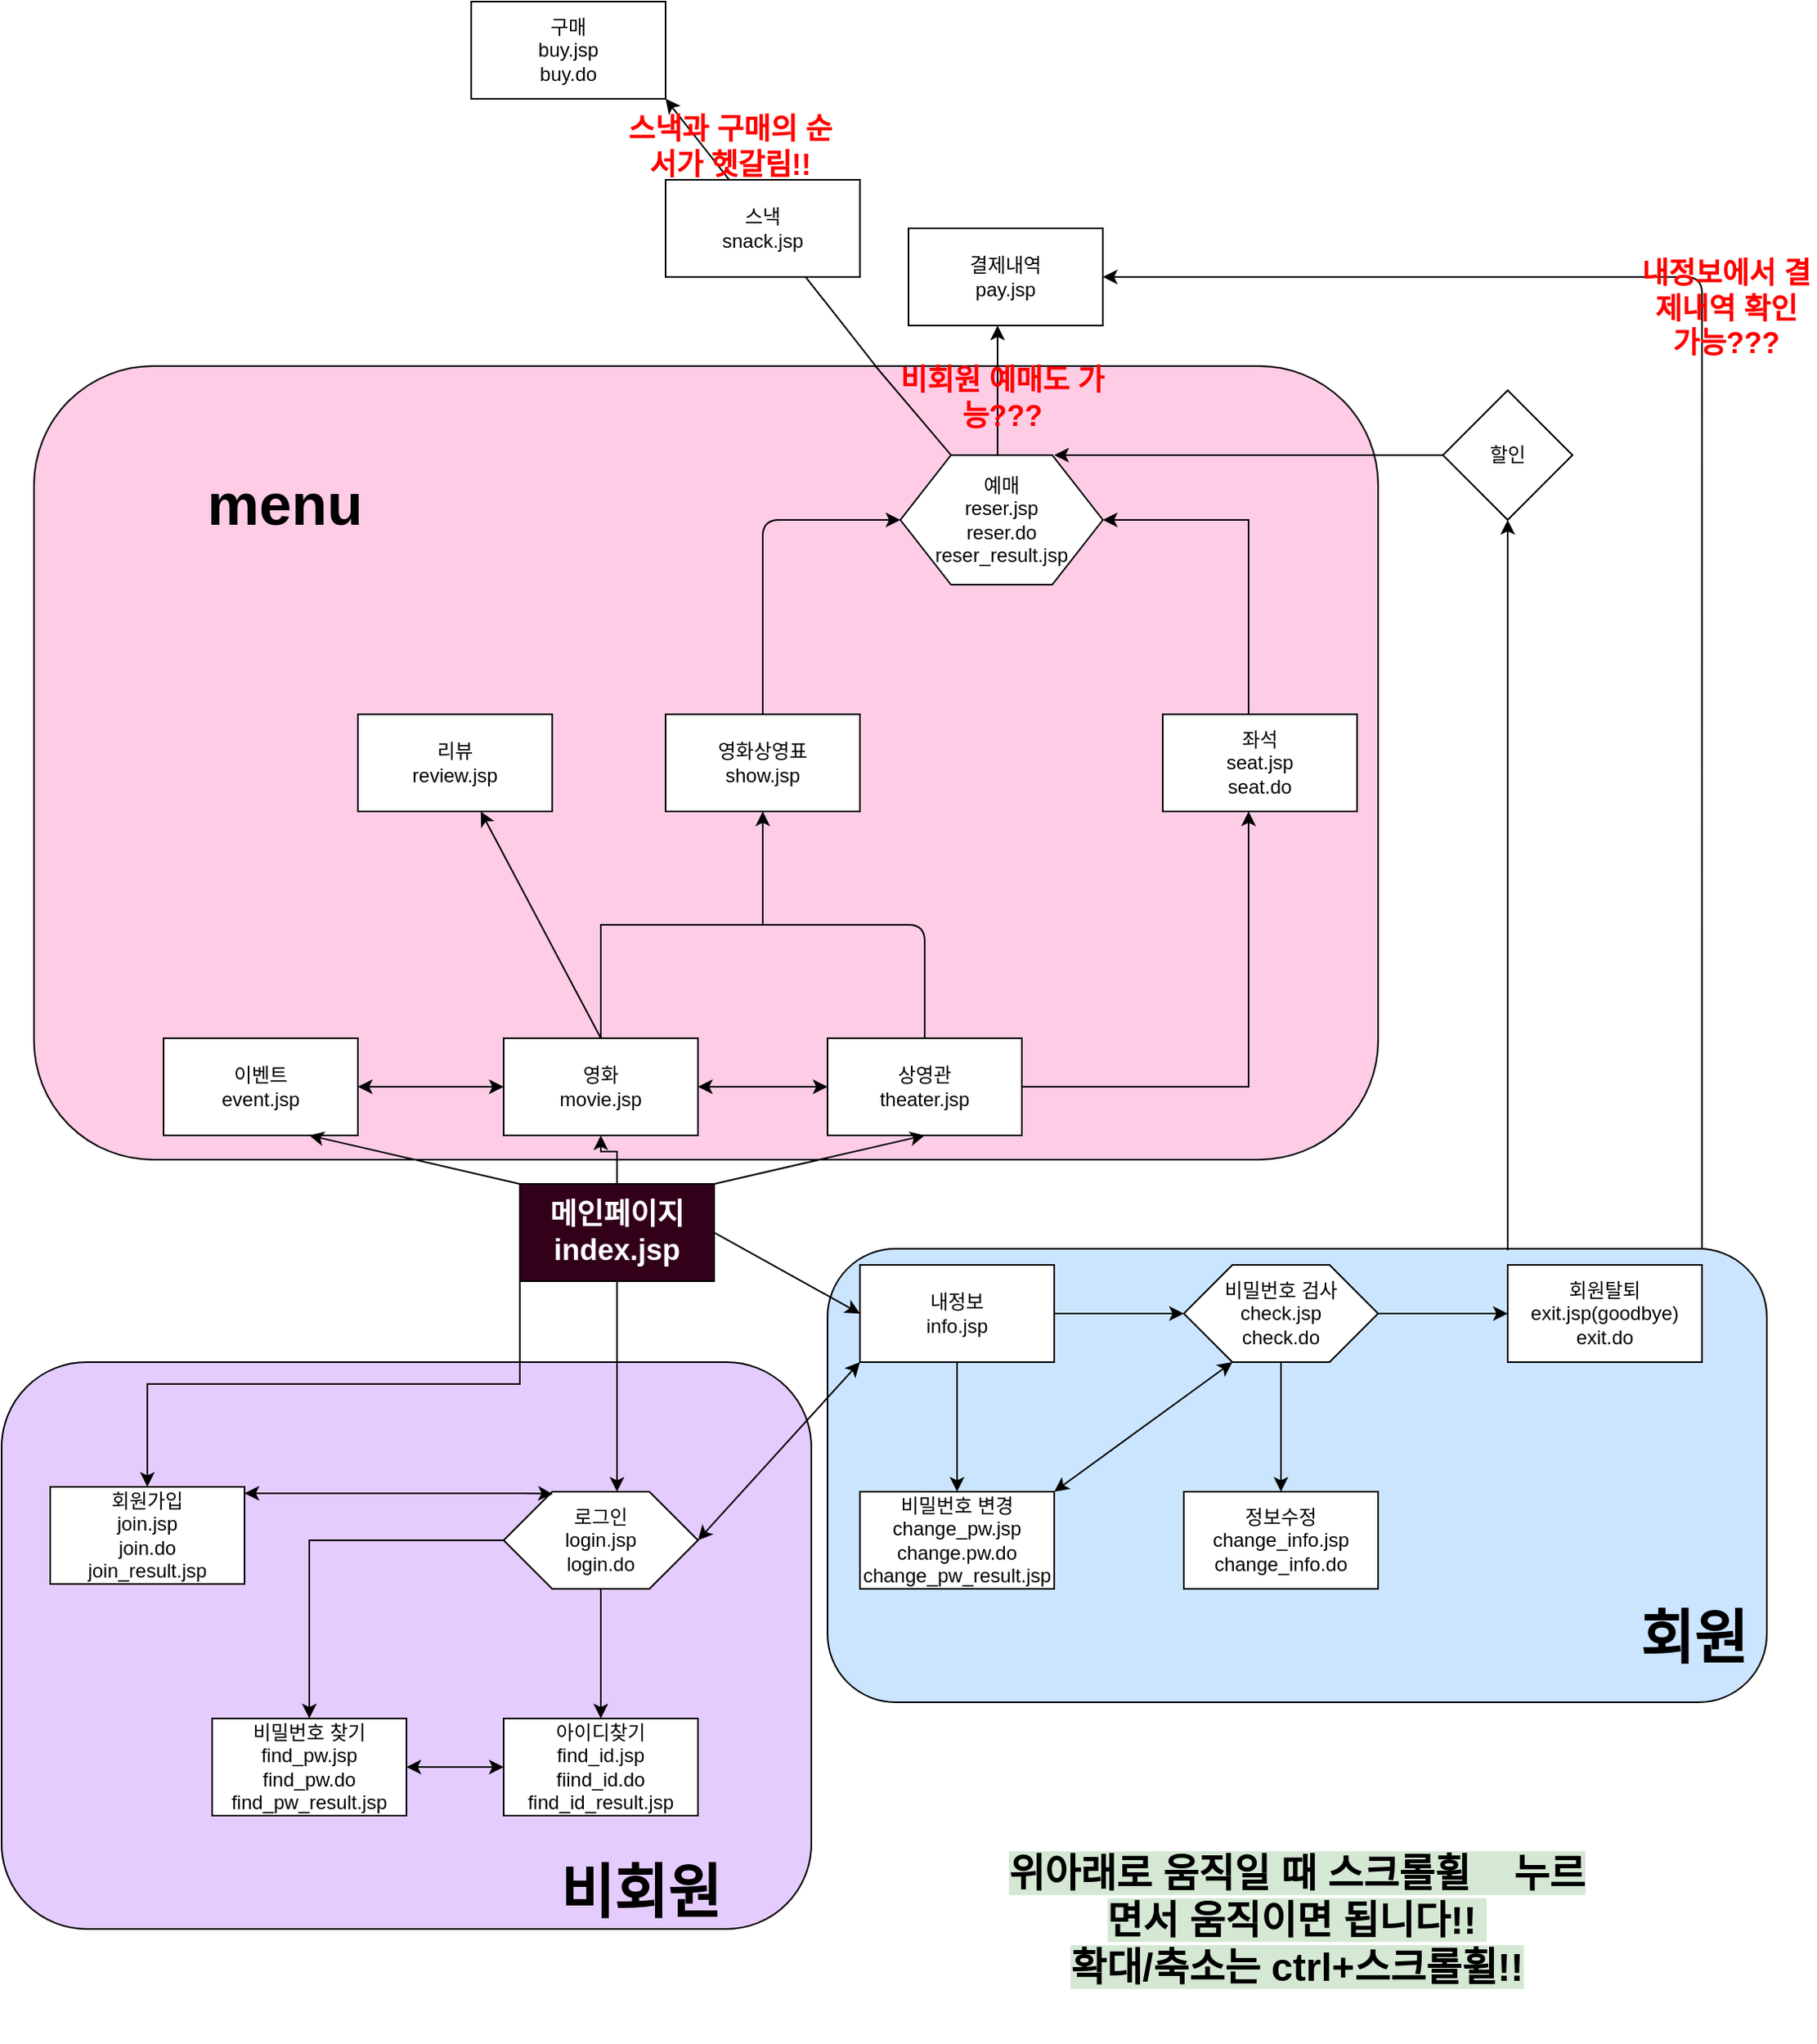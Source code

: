<mxfile version="13.3.9" type="github" pages="2"><diagram id="jaIAoIuFn9sgBUdsIrmN" name="Page-1"><mxGraphModel dx="1849" dy="3965" grid="1" gridSize="10" guides="1" tooltips="1" connect="1" arrows="1" fold="1" page="1" pageScale="1" pageWidth="827" pageHeight="1169" math="0" shadow="0"><root><mxCell id="0"/><mxCell id="1" parent="0"/><mxCell id="d2l36SgxxCWQD2PHcK56-109" value="" style="endArrow=classic;html=1;fillColor=#E6FFCC;entryX=1;entryY=1;entryDx=0;entryDy=0;exitX=0.242;exitY=0.036;exitDx=0;exitDy=0;exitPerimeter=0;" parent="1" source="d2l36SgxxCWQD2PHcK56-90" target="d2l36SgxxCWQD2PHcK56-107" edge="1"><mxGeometry width="50" height="50" relative="1" as="geometry"><mxPoint x="500" y="-2480" as="sourcePoint"/><mxPoint x="550" y="-2530" as="targetPoint"/></mxGeometry></mxCell><mxCell id="d2l36SgxxCWQD2PHcK56-63" value="" style="rounded=1;whiteSpace=wrap;html=1;fillColor=#CCE5FF;" parent="1" vertex="1"><mxGeometry x="500" y="-1960" width="580" height="280" as="geometry"/></mxCell><mxCell id="d2l36SgxxCWQD2PHcK56-61" value="" style="rounded=1;whiteSpace=wrap;html=1;fillColor=#E5CCFF;" parent="1" vertex="1"><mxGeometry x="-10" y="-1890" width="500" height="350" as="geometry"/></mxCell><mxCell id="d2l36SgxxCWQD2PHcK56-60" value="" style="rounded=1;whiteSpace=wrap;html=1;fillColor=#FFCCE6;" parent="1" vertex="1"><mxGeometry x="10" y="-2505" width="830" height="490" as="geometry"/></mxCell><mxCell id="d2l36SgxxCWQD2PHcK56-6" value="" style="edgeStyle=orthogonalEdgeStyle;rounded=0;orthogonalLoop=1;jettySize=auto;html=1;" parent="1" source="d2l36SgxxCWQD2PHcK56-2" target="d2l36SgxxCWQD2PHcK56-5" edge="1"><mxGeometry relative="1" as="geometry"><Array as="points"><mxPoint x="370" y="-1860"/><mxPoint x="370" y="-1860"/></Array></mxGeometry></mxCell><mxCell id="d2l36SgxxCWQD2PHcK56-9" value="" style="edgeStyle=orthogonalEdgeStyle;rounded=0;orthogonalLoop=1;jettySize=auto;html=1;exitX=0;exitY=1;exitDx=0;exitDy=0;" parent="1" source="d2l36SgxxCWQD2PHcK56-2" target="d2l36SgxxCWQD2PHcK56-8" edge="1"><mxGeometry relative="1" as="geometry"/></mxCell><mxCell id="d2l36SgxxCWQD2PHcK56-35" value="" style="edgeStyle=orthogonalEdgeStyle;rounded=0;orthogonalLoop=1;jettySize=auto;html=1;" parent="1" source="d2l36SgxxCWQD2PHcK56-2" target="d2l36SgxxCWQD2PHcK56-34" edge="1"><mxGeometry relative="1" as="geometry"/></mxCell><mxCell id="d2l36SgxxCWQD2PHcK56-2" value="&lt;font style=&quot;font-size: 18px&quot; color=&quot;#ffffff&quot;&gt;&lt;b&gt;메인페이지&lt;br&gt;index.jsp&lt;/b&gt;&lt;/font&gt;" style="rounded=0;whiteSpace=wrap;html=1;fillColor=#33001A;" parent="1" vertex="1"><mxGeometry x="310" y="-2000" width="120" height="60" as="geometry"/></mxCell><mxCell id="d2l36SgxxCWQD2PHcK56-53" value="" style="edgeStyle=orthogonalEdgeStyle;rounded=0;orthogonalLoop=1;jettySize=auto;html=1;" parent="1" source="d2l36SgxxCWQD2PHcK56-34" target="d2l36SgxxCWQD2PHcK56-52" edge="1"><mxGeometry relative="1" as="geometry"><Array as="points"><mxPoint x="360" y="-2160"/><mxPoint x="460" y="-2160"/></Array></mxGeometry></mxCell><mxCell id="d2l36SgxxCWQD2PHcK56-34" value="영화&lt;br&gt;movie.jsp" style="rounded=0;whiteSpace=wrap;html=1;fillColor=#FFFFFF;" parent="1" vertex="1"><mxGeometry x="300" y="-2090" width="120" height="60" as="geometry"/></mxCell><mxCell id="d2l36SgxxCWQD2PHcK56-52" value="영화상영표&lt;br&gt;show.jsp&lt;br&gt;" style="rounded=0;whiteSpace=wrap;html=1;fillColor=#FFFFFF;" parent="1" vertex="1"><mxGeometry x="400" y="-2290" width="120" height="60" as="geometry"/></mxCell><mxCell id="d2l36SgxxCWQD2PHcK56-59" value="" style="edgeStyle=orthogonalEdgeStyle;rounded=0;orthogonalLoop=1;jettySize=auto;html=1;" parent="1" source="d2l36SgxxCWQD2PHcK56-36" target="d2l36SgxxCWQD2PHcK56-58" edge="1"><mxGeometry relative="1" as="geometry"><Array as="points"><mxPoint x="760" y="-2060"/></Array></mxGeometry></mxCell><mxCell id="d2l36SgxxCWQD2PHcK56-36" value="상영관&lt;br&gt;theater.jsp" style="rounded=0;whiteSpace=wrap;html=1;fillColor=#FFFFFF;" parent="1" vertex="1"><mxGeometry x="500" y="-2090" width="120" height="60" as="geometry"/></mxCell><mxCell id="d2l36SgxxCWQD2PHcK56-81" value="" style="edgeStyle=orthogonalEdgeStyle;rounded=0;orthogonalLoop=1;jettySize=auto;html=1;fillColor=#E6FFCC;" parent="1" source="d2l36SgxxCWQD2PHcK56-58" edge="1"><mxGeometry relative="1" as="geometry"><mxPoint x="670" y="-2410" as="targetPoint"/><Array as="points"><mxPoint x="760" y="-2410"/></Array></mxGeometry></mxCell><mxCell id="d2l36SgxxCWQD2PHcK56-58" value="좌석&lt;br&gt;seat.jsp&lt;br&gt;seat.do" style="rounded=0;whiteSpace=wrap;html=1;fillColor=#FFFFFF;" parent="1" vertex="1"><mxGeometry x="707" y="-2290" width="120" height="60" as="geometry"/></mxCell><mxCell id="d2l36SgxxCWQD2PHcK56-38" value="이벤트&lt;br&gt;event.jsp" style="rounded=0;whiteSpace=wrap;html=1;fillColor=#FFFFFF;" parent="1" vertex="1"><mxGeometry x="90" y="-2090" width="120" height="60" as="geometry"/></mxCell><mxCell id="d2l36SgxxCWQD2PHcK56-8" value="회원가입&lt;br&gt;join.jsp&lt;br&gt;join.do&lt;br&gt;join_result.jsp" style="rounded=0;whiteSpace=wrap;html=1;" parent="1" vertex="1"><mxGeometry x="20" y="-1813" width="120" height="60" as="geometry"/></mxCell><mxCell id="d2l36SgxxCWQD2PHcK56-11" value="" style="edgeStyle=orthogonalEdgeStyle;rounded=0;orthogonalLoop=1;jettySize=auto;html=1;" parent="1" source="d2l36SgxxCWQD2PHcK56-5" target="d2l36SgxxCWQD2PHcK56-10" edge="1"><mxGeometry relative="1" as="geometry"/></mxCell><mxCell id="d2l36SgxxCWQD2PHcK56-15" value="" style="edgeStyle=orthogonalEdgeStyle;rounded=0;orthogonalLoop=1;jettySize=auto;html=1;fillColor=#E6FFCC;" parent="1" source="d2l36SgxxCWQD2PHcK56-5" target="d2l36SgxxCWQD2PHcK56-14" edge="1"><mxGeometry relative="1" as="geometry"/></mxCell><mxCell id="d2l36SgxxCWQD2PHcK56-5" value="로그인&lt;br&gt;login.jsp&lt;br&gt;login.do" style="shape=hexagon;perimeter=hexagonPerimeter2;whiteSpace=wrap;html=1;fillColor=#FFFFFF;" parent="1" vertex="1"><mxGeometry x="300" y="-1810" width="120" height="60" as="geometry"/></mxCell><mxCell id="d2l36SgxxCWQD2PHcK56-24" value="" style="edgeStyle=orthogonalEdgeStyle;rounded=0;orthogonalLoop=1;jettySize=auto;html=1;" parent="1" source="d2l36SgxxCWQD2PHcK56-18" target="d2l36SgxxCWQD2PHcK56-23" edge="1"><mxGeometry relative="1" as="geometry"/></mxCell><mxCell id="d2l36SgxxCWQD2PHcK56-28" value="" style="edgeStyle=orthogonalEdgeStyle;rounded=0;orthogonalLoop=1;jettySize=auto;html=1;" parent="1" source="d2l36SgxxCWQD2PHcK56-18" target="d2l36SgxxCWQD2PHcK56-27" edge="1"><mxGeometry relative="1" as="geometry"/></mxCell><mxCell id="d2l36SgxxCWQD2PHcK56-18" value="내정보&lt;br&gt;info.jsp" style="rounded=0;whiteSpace=wrap;html=1;" parent="1" vertex="1"><mxGeometry x="520" y="-1950" width="120" height="60" as="geometry"/></mxCell><mxCell id="d2l36SgxxCWQD2PHcK56-27" value="내정보&lt;br&gt;info.jsp" style="rounded=0;whiteSpace=wrap;html=1;" parent="1" vertex="1"><mxGeometry x="520" y="-1810" width="120" height="60" as="geometry"/></mxCell><mxCell id="d2l36SgxxCWQD2PHcK56-31" value="" style="edgeStyle=orthogonalEdgeStyle;rounded=0;orthogonalLoop=1;jettySize=auto;html=1;" parent="1" source="d2l36SgxxCWQD2PHcK56-23" target="d2l36SgxxCWQD2PHcK56-30" edge="1"><mxGeometry relative="1" as="geometry"/></mxCell><mxCell id="d2l36SgxxCWQD2PHcK56-33" value="" style="edgeStyle=orthogonalEdgeStyle;rounded=0;orthogonalLoop=1;jettySize=auto;html=1;" parent="1" source="d2l36SgxxCWQD2PHcK56-23" target="d2l36SgxxCWQD2PHcK56-32" edge="1"><mxGeometry relative="1" as="geometry"/></mxCell><mxCell id="d2l36SgxxCWQD2PHcK56-23" value="비밀번호 검사&lt;br&gt;check.jsp&lt;br&gt;check.do" style="shape=hexagon;perimeter=hexagonPerimeter2;whiteSpace=wrap;html=1;fillColor=#FFFFFF;" parent="1" vertex="1"><mxGeometry x="720" y="-1950" width="120" height="60" as="geometry"/></mxCell><mxCell id="d2l36SgxxCWQD2PHcK56-32" value="정보수정&lt;br&gt;change_info.jsp&lt;br&gt;change_info.do" style="rounded=0;whiteSpace=wrap;html=1;" parent="1" vertex="1"><mxGeometry x="720" y="-1810" width="120" height="60" as="geometry"/></mxCell><mxCell id="d2l36SgxxCWQD2PHcK56-30" value="회원탈퇴&lt;br&gt;exit.jsp(goodbye)&lt;br&gt;exit.do" style="rounded=0;whiteSpace=wrap;html=1;" parent="1" vertex="1"><mxGeometry x="920" y="-1950" width="120" height="60" as="geometry"/></mxCell><mxCell id="d2l36SgxxCWQD2PHcK56-25" value="비밀번호 변경&lt;br&gt;change_pw.jsp&lt;br&gt;change.pw.do&lt;br&gt;change_pw_result.jsp" style="rounded=0;whiteSpace=wrap;html=1;" parent="1" vertex="1"><mxGeometry x="520" y="-1810" width="120" height="60" as="geometry"/></mxCell><mxCell id="d2l36SgxxCWQD2PHcK56-14" value="비밀번호 찾기&lt;br&gt;find_pw.jsp&lt;br&gt;find_pw.do&lt;br&gt;find_pw_result.jsp" style="rounded=0;whiteSpace=wrap;html=1;" parent="1" vertex="1"><mxGeometry x="120" y="-1670" width="120" height="60" as="geometry"/></mxCell><mxCell id="d2l36SgxxCWQD2PHcK56-10" value="아이디찾기&lt;br&gt;find_id.jsp&lt;br&gt;fiind_id.do&lt;br&gt;find_id_result.jsp" style="rounded=0;whiteSpace=wrap;html=1;" parent="1" vertex="1"><mxGeometry x="300" y="-1670" width="120" height="60" as="geometry"/></mxCell><mxCell id="d2l36SgxxCWQD2PHcK56-16" value="" style="endArrow=classic;startArrow=classic;html=1;entryX=0;entryY=0.5;entryDx=0;entryDy=0;exitX=1;exitY=0.5;exitDx=0;exitDy=0;" parent="1" source="d2l36SgxxCWQD2PHcK56-14" target="d2l36SgxxCWQD2PHcK56-10" edge="1"><mxGeometry width="50" height="50" relative="1" as="geometry"><mxPoint x="240" y="-1760" as="sourcePoint"/><mxPoint x="290" y="-1810" as="targetPoint"/><Array as="points"><mxPoint x="270" y="-1640"/></Array></mxGeometry></mxCell><mxCell id="d2l36SgxxCWQD2PHcK56-17" value="" style="endArrow=classic;startArrow=classic;html=1;entryX=0.253;entryY=0.024;entryDx=0;entryDy=0;entryPerimeter=0;" parent="1" target="d2l36SgxxCWQD2PHcK56-5" edge="1"><mxGeometry width="50" height="50" relative="1" as="geometry"><mxPoint x="140" y="-1809" as="sourcePoint"/><mxPoint x="300" y="-1800" as="targetPoint"/><Array as="points"><mxPoint x="320" y="-1809"/></Array></mxGeometry></mxCell><mxCell id="d2l36SgxxCWQD2PHcK56-20" value="" style="endArrow=classic;startArrow=classic;html=1;entryX=0;entryY=1;entryDx=0;entryDy=0;exitX=1;exitY=0.5;exitDx=0;exitDy=0;" parent="1" source="d2l36SgxxCWQD2PHcK56-5" target="d2l36SgxxCWQD2PHcK56-18" edge="1"><mxGeometry width="50" height="50" relative="1" as="geometry"><mxPoint x="430" y="-1810" as="sourcePoint"/><mxPoint x="490" y="-1810" as="targetPoint"/></mxGeometry></mxCell><mxCell id="d2l36SgxxCWQD2PHcK56-21" value="" style="endArrow=classic;html=1;exitX=1;exitY=0.5;exitDx=0;exitDy=0;" parent="1" source="d2l36SgxxCWQD2PHcK56-2" edge="1"><mxGeometry width="50" height="50" relative="1" as="geometry"><mxPoint x="440" y="-1760" as="sourcePoint"/><mxPoint x="520" y="-1920" as="targetPoint"/></mxGeometry></mxCell><mxCell id="d2l36SgxxCWQD2PHcK56-43" value="" style="endArrow=classic;startArrow=classic;html=1;exitX=1;exitY=0.5;exitDx=0;exitDy=0;" parent="1" source="d2l36SgxxCWQD2PHcK56-34" edge="1"><mxGeometry width="50" height="50" relative="1" as="geometry"><mxPoint x="470" y="-2040" as="sourcePoint"/><mxPoint x="500" y="-2060" as="targetPoint"/></mxGeometry></mxCell><mxCell id="d2l36SgxxCWQD2PHcK56-45" value="" style="endArrow=classic;html=1;entryX=0.5;entryY=1;entryDx=0;entryDy=0;exitX=1;exitY=0;exitDx=0;exitDy=0;" parent="1" source="d2l36SgxxCWQD2PHcK56-2" target="d2l36SgxxCWQD2PHcK56-36" edge="1"><mxGeometry width="50" height="50" relative="1" as="geometry"><mxPoint x="270" y="-1800" as="sourcePoint"/><mxPoint x="320" y="-1850" as="targetPoint"/></mxGeometry></mxCell><mxCell id="d2l36SgxxCWQD2PHcK56-50" value="" style="endArrow=classic;startArrow=classic;html=1;entryX=0;entryY=0.5;entryDx=0;entryDy=0;exitX=1;exitY=0.5;exitDx=0;exitDy=0;exitPerimeter=0;" parent="1" source="d2l36SgxxCWQD2PHcK56-38" target="d2l36SgxxCWQD2PHcK56-34" edge="1"><mxGeometry width="50" height="50" relative="1" as="geometry"><mxPoint x="220" y="-2060" as="sourcePoint"/><mxPoint x="320" y="-1850" as="targetPoint"/></mxGeometry></mxCell><mxCell id="d2l36SgxxCWQD2PHcK56-51" value="" style="endArrow=classic;html=1;entryX=0.75;entryY=1;entryDx=0;entryDy=0;exitX=0;exitY=0;exitDx=0;exitDy=0;" parent="1" source="d2l36SgxxCWQD2PHcK56-2" target="d2l36SgxxCWQD2PHcK56-38" edge="1"><mxGeometry width="50" height="50" relative="1" as="geometry"><mxPoint x="290" y="-1950" as="sourcePoint"/><mxPoint x="320" y="-1850" as="targetPoint"/></mxGeometry></mxCell><mxCell id="d2l36SgxxCWQD2PHcK56-57" value="" style="endArrow=none;html=1;exitX=0.5;exitY=0;exitDx=0;exitDy=0;" parent="1" source="d2l36SgxxCWQD2PHcK56-36" edge="1"><mxGeometry width="50" height="50" relative="1" as="geometry"><mxPoint x="370" y="-2090" as="sourcePoint"/><mxPoint x="460" y="-2160" as="targetPoint"/><Array as="points"><mxPoint x="560" y="-2160"/></Array></mxGeometry></mxCell><mxCell id="d2l36SgxxCWQD2PHcK56-65" value="&lt;b&gt;&lt;font style=&quot;font-size: 36px&quot;&gt;menu&lt;br&gt;&lt;/font&gt;&lt;/b&gt;" style="text;html=1;strokeColor=none;fillColor=none;align=center;verticalAlign=middle;whiteSpace=wrap;rounded=0;" parent="1" vertex="1"><mxGeometry x="80" y="-2430" width="170" height="20" as="geometry"/></mxCell><mxCell id="d2l36SgxxCWQD2PHcK56-66" value="&lt;h1&gt;&lt;font style=&quot;font-size: 36px&quot;&gt;비회원&lt;/font&gt;&lt;/h1&gt;" style="text;html=1;strokeColor=none;fillColor=none;spacing=5;spacingTop=-20;whiteSpace=wrap;overflow=hidden;rounded=0;" parent="1" vertex="1"><mxGeometry x="330" y="-1590" width="190" height="120" as="geometry"/></mxCell><mxCell id="d2l36SgxxCWQD2PHcK56-68" value="&lt;font style=&quot;font-size: 36px&quot;&gt;&lt;b&gt;회원&lt;/b&gt;&lt;/font&gt;" style="text;html=1;strokeColor=none;fillColor=none;align=center;verticalAlign=middle;whiteSpace=wrap;rounded=0;" parent="1" vertex="1"><mxGeometry x="990" y="-1730" width="90" height="20" as="geometry"/></mxCell><mxCell id="d2l36SgxxCWQD2PHcK56-83" value="" style="edgeStyle=orthogonalEdgeStyle;rounded=0;orthogonalLoop=1;jettySize=auto;html=1;fillColor=#E6FFCC;" parent="1" edge="1"><mxGeometry relative="1" as="geometry"><mxPoint x="605" y="-2450" as="sourcePoint"/><mxPoint x="605" y="-2530" as="targetPoint"/></mxGeometry></mxCell><mxCell id="d2l36SgxxCWQD2PHcK56-76" value="" style="endArrow=classic;html=1;fillColor=#E6FFCC;exitX=0.5;exitY=0;exitDx=0;exitDy=0;" parent="1" source="d2l36SgxxCWQD2PHcK56-52" target="d2l36SgxxCWQD2PHcK56-90" edge="1"><mxGeometry width="50" height="50" relative="1" as="geometry"><mxPoint x="820" y="-2170" as="sourcePoint"/><mxPoint x="540" y="-2410" as="targetPoint"/><Array as="points"><mxPoint x="460" y="-2410"/></Array></mxGeometry></mxCell><mxCell id="d2l36SgxxCWQD2PHcK56-84" value="결제내역&lt;br&gt;pay.jsp" style="rounded=0;whiteSpace=wrap;html=1;fillColor=#FFFFFF;" parent="1" vertex="1"><mxGeometry x="550" y="-2590" width="120" height="60" as="geometry"/></mxCell><mxCell id="d2l36SgxxCWQD2PHcK56-86" value="" style="endArrow=classic;html=1;fillColor=#E6FFCC;exitX=0.5;exitY=0;exitDx=0;exitDy=0;" parent="1" source="d2l36SgxxCWQD2PHcK56-34" target="d2l36SgxxCWQD2PHcK56-87" edge="1"><mxGeometry width="50" height="50" relative="1" as="geometry"><mxPoint x="360" y="-2095" as="sourcePoint"/><mxPoint x="280" y="-2240" as="targetPoint"/></mxGeometry></mxCell><mxCell id="d2l36SgxxCWQD2PHcK56-87" value="리뷰&lt;br&gt;review.jsp" style="rounded=0;whiteSpace=wrap;html=1;" parent="1" vertex="1"><mxGeometry x="210.0" y="-2290" width="120" height="60" as="geometry"/></mxCell><mxCell id="d2l36SgxxCWQD2PHcK56-89" value="" style="endArrow=classic;html=1;fillColor=#E6FFCC;" parent="1" source="d2l36SgxxCWQD2PHcK56-91" edge="1"><mxGeometry width="50" height="50" relative="1" as="geometry"><mxPoint x="910" y="-1957" as="sourcePoint"/><mxPoint x="640" y="-2450" as="targetPoint"/><Array as="points"><mxPoint x="910" y="-2450"/></Array></mxGeometry></mxCell><mxCell id="d2l36SgxxCWQD2PHcK56-90" value="예매&lt;br&gt;reser.jsp&lt;br&gt;reser.do&lt;br&gt;reser_result.jsp" style="shape=hexagon;perimeter=hexagonPerimeter2;whiteSpace=wrap;html=1;fillColor=#FFFFFF;" parent="1" vertex="1"><mxGeometry x="545" y="-2450" width="125" height="80" as="geometry"/></mxCell><mxCell id="d2l36SgxxCWQD2PHcK56-91" value="할인" style="rhombus;whiteSpace=wrap;html=1;fillColor=#FFFFFF;" parent="1" vertex="1"><mxGeometry x="880" y="-2490" width="80" height="80" as="geometry"/></mxCell><mxCell id="d2l36SgxxCWQD2PHcK56-92" value="" style="endArrow=classic;html=1;fillColor=#E6FFCC;" parent="1" target="d2l36SgxxCWQD2PHcK56-91" edge="1"><mxGeometry width="50" height="50" relative="1" as="geometry"><mxPoint x="920" y="-1959" as="sourcePoint"/><mxPoint x="640" y="-2450" as="targetPoint"/><Array as="points"/></mxGeometry></mxCell><mxCell id="d2l36SgxxCWQD2PHcK56-93" value="&lt;font style=&quot;font-size: 18px&quot; color=&quot;#ff0000&quot;&gt;&lt;b&gt;비회원 예매도 가능???&lt;/b&gt;&lt;/font&gt;" style="text;html=1;strokeColor=none;fillColor=none;align=center;verticalAlign=middle;whiteSpace=wrap;rounded=0;" parent="1" vertex="1"><mxGeometry x="537.5" y="-2520" width="140" height="70" as="geometry"/></mxCell><mxCell id="d2l36SgxxCWQD2PHcK56-95" value="" style="endArrow=classic;html=1;fillColor=#E6FFCC;exitX=0.931;exitY=0;exitDx=0;exitDy=0;exitPerimeter=0;" parent="1" source="d2l36SgxxCWQD2PHcK56-63" edge="1"><mxGeometry width="50" height="50" relative="1" as="geometry"><mxPoint x="1040" y="-1970" as="sourcePoint"/><mxPoint x="670" y="-2560" as="targetPoint"/><Array as="points"><mxPoint x="1040" y="-2560"/></Array></mxGeometry></mxCell><mxCell id="d2l36SgxxCWQD2PHcK56-98" value="&lt;font style=&quot;font-size: 18px&quot; color=&quot;#ff0000&quot;&gt;&lt;b&gt;내정보에서 결제내역 확인 가능???&lt;/b&gt;&lt;/font&gt;" style="text;html=1;strokeColor=none;fillColor=none;align=center;verticalAlign=middle;whiteSpace=wrap;rounded=0;" parent="1" vertex="1"><mxGeometry x="1000" y="-2580" width="110" height="80" as="geometry"/></mxCell><mxCell id="d2l36SgxxCWQD2PHcK56-106" value="" style="endArrow=classic;startArrow=classic;html=1;fillColor=#E6FFCC;exitX=1;exitY=0;exitDx=0;exitDy=0;" parent="1" source="d2l36SgxxCWQD2PHcK56-25" edge="1"><mxGeometry width="50" height="50" relative="1" as="geometry"><mxPoint x="700" y="-1840" as="sourcePoint"/><mxPoint x="750" y="-1890" as="targetPoint"/></mxGeometry></mxCell><mxCell id="d2l36SgxxCWQD2PHcK56-107" value="구매&lt;br&gt;buy.jsp&lt;br&gt;buy.do" style="rounded=0;whiteSpace=wrap;html=1;fillColor=#FFFFFF;" parent="1" vertex="1"><mxGeometry x="280" y="-2730" width="120" height="60" as="geometry"/></mxCell><mxCell id="d2l36SgxxCWQD2PHcK56-110" value="스낵&lt;br&gt;snack.jsp" style="rounded=0;whiteSpace=wrap;html=1;fillColor=#FFFFFF;" parent="1" vertex="1"><mxGeometry x="400" y="-2620" width="120" height="60" as="geometry"/></mxCell><mxCell id="d2l36SgxxCWQD2PHcK56-115" value="&lt;font color=&quot;#ff0000&quot; style=&quot;font-size: 18px&quot;&gt;&lt;b&gt;스낵과 구매의 순서가 헷갈림!!&lt;/b&gt;&lt;/font&gt;" style="text;html=1;strokeColor=none;fillColor=none;align=center;verticalAlign=middle;whiteSpace=wrap;rounded=0;" parent="1" vertex="1"><mxGeometry x="370" y="-2690" width="140" height="100" as="geometry"/></mxCell><mxCell id="d2l36SgxxCWQD2PHcK56-116" value="" style="endArrow=none;html=1;fillColor=#E6FFCC;exitX=0.278;exitY=1.002;exitDx=0;exitDy=0;exitPerimeter=0;entryX=0.626;entryY=0;entryDx=0;entryDy=0;entryPerimeter=0;" parent="1" source="d2l36SgxxCWQD2PHcK56-93" target="d2l36SgxxCWQD2PHcK56-60" edge="1"><mxGeometry width="50" height="50" relative="1" as="geometry"><mxPoint x="560" y="-2440" as="sourcePoint"/><mxPoint x="530" y="-2510" as="targetPoint"/></mxGeometry></mxCell><mxCell id="d2l36SgxxCWQD2PHcK56-117" value="&lt;b&gt;&lt;font style=&quot;font-size: 24px ; background-color: rgb(213 , 232 , 212)&quot;&gt;위아래로 움직일 때 스크롤휠&amp;nbsp; &amp;nbsp; 누르면서 움직이면 됩니다!!&amp;nbsp;&lt;br&gt;확대/축소는 ctrl+스크롤휠!!&lt;br&gt;&lt;/font&gt;&lt;/b&gt;" style="text;html=1;strokeColor=none;fillColor=none;align=center;verticalAlign=middle;whiteSpace=wrap;rounded=0;" parent="1" vertex="1"><mxGeometry x="610" y="-1610" width="360" height="130" as="geometry"/></mxCell></root></mxGraphModel></diagram><diagram id="8dzdnEKI80_pA96sxcA7" name="Page-2"><mxGraphModel dx="994" dy="473" grid="1" gridSize="10" guides="1" tooltips="1" connect="1" arrows="1" fold="1" page="1" pageScale="1" pageWidth="827" pageHeight="1169" math="0" shadow="0"><root><mxCell id="h77jW1vCK-1qvmQ3Ix9d-0"/><mxCell id="h77jW1vCK-1qvmQ3Ix9d-1" parent="h77jW1vCK-1qvmQ3Ix9d-0"/></root></mxGraphModel></diagram></mxfile>